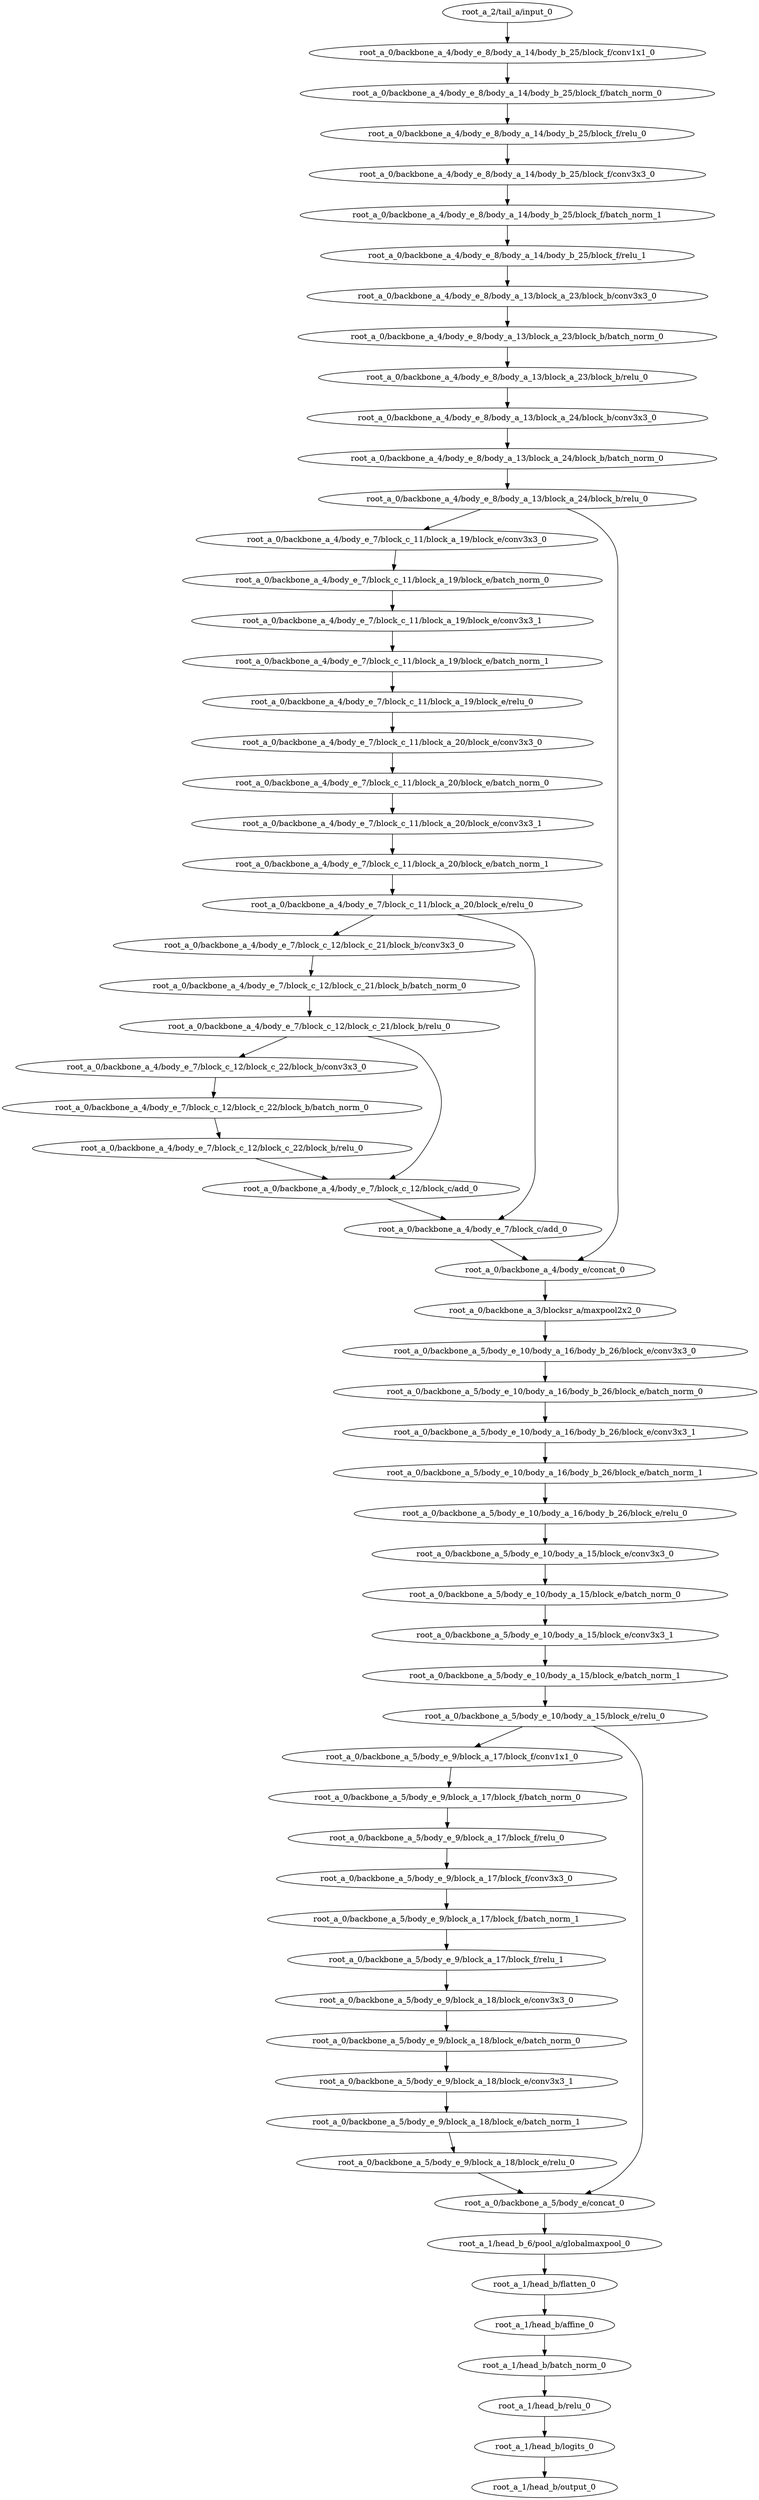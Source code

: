digraph root_a {
	"root_a_2/tail_a/input_0"
	"root_a_0/backbone_a_4/body_e_8/body_a_14/body_b_25/block_f/conv1x1_0"
	"root_a_0/backbone_a_4/body_e_8/body_a_14/body_b_25/block_f/batch_norm_0"
	"root_a_0/backbone_a_4/body_e_8/body_a_14/body_b_25/block_f/relu_0"
	"root_a_0/backbone_a_4/body_e_8/body_a_14/body_b_25/block_f/conv3x3_0"
	"root_a_0/backbone_a_4/body_e_8/body_a_14/body_b_25/block_f/batch_norm_1"
	"root_a_0/backbone_a_4/body_e_8/body_a_14/body_b_25/block_f/relu_1"
	"root_a_0/backbone_a_4/body_e_8/body_a_13/block_a_23/block_b/conv3x3_0"
	"root_a_0/backbone_a_4/body_e_8/body_a_13/block_a_23/block_b/batch_norm_0"
	"root_a_0/backbone_a_4/body_e_8/body_a_13/block_a_23/block_b/relu_0"
	"root_a_0/backbone_a_4/body_e_8/body_a_13/block_a_24/block_b/conv3x3_0"
	"root_a_0/backbone_a_4/body_e_8/body_a_13/block_a_24/block_b/batch_norm_0"
	"root_a_0/backbone_a_4/body_e_8/body_a_13/block_a_24/block_b/relu_0"
	"root_a_0/backbone_a_4/body_e_7/block_c_11/block_a_19/block_e/conv3x3_0"
	"root_a_0/backbone_a_4/body_e_7/block_c_11/block_a_19/block_e/batch_norm_0"
	"root_a_0/backbone_a_4/body_e_7/block_c_11/block_a_19/block_e/conv3x3_1"
	"root_a_0/backbone_a_4/body_e_7/block_c_11/block_a_19/block_e/batch_norm_1"
	"root_a_0/backbone_a_4/body_e_7/block_c_11/block_a_19/block_e/relu_0"
	"root_a_0/backbone_a_4/body_e_7/block_c_11/block_a_20/block_e/conv3x3_0"
	"root_a_0/backbone_a_4/body_e_7/block_c_11/block_a_20/block_e/batch_norm_0"
	"root_a_0/backbone_a_4/body_e_7/block_c_11/block_a_20/block_e/conv3x3_1"
	"root_a_0/backbone_a_4/body_e_7/block_c_11/block_a_20/block_e/batch_norm_1"
	"root_a_0/backbone_a_4/body_e_7/block_c_11/block_a_20/block_e/relu_0"
	"root_a_0/backbone_a_4/body_e_7/block_c_12/block_c_21/block_b/conv3x3_0"
	"root_a_0/backbone_a_4/body_e_7/block_c_12/block_c_21/block_b/batch_norm_0"
	"root_a_0/backbone_a_4/body_e_7/block_c_12/block_c_21/block_b/relu_0"
	"root_a_0/backbone_a_4/body_e_7/block_c_12/block_c_22/block_b/conv3x3_0"
	"root_a_0/backbone_a_4/body_e_7/block_c_12/block_c_22/block_b/batch_norm_0"
	"root_a_0/backbone_a_4/body_e_7/block_c_12/block_c_22/block_b/relu_0"
	"root_a_0/backbone_a_4/body_e_7/block_c_12/block_c/add_0"
	"root_a_0/backbone_a_4/body_e_7/block_c/add_0"
	"root_a_0/backbone_a_4/body_e/concat_0"
	"root_a_0/backbone_a_3/blocksr_a/maxpool2x2_0"
	"root_a_0/backbone_a_5/body_e_10/body_a_16/body_b_26/block_e/conv3x3_0"
	"root_a_0/backbone_a_5/body_e_10/body_a_16/body_b_26/block_e/batch_norm_0"
	"root_a_0/backbone_a_5/body_e_10/body_a_16/body_b_26/block_e/conv3x3_1"
	"root_a_0/backbone_a_5/body_e_10/body_a_16/body_b_26/block_e/batch_norm_1"
	"root_a_0/backbone_a_5/body_e_10/body_a_16/body_b_26/block_e/relu_0"
	"root_a_0/backbone_a_5/body_e_10/body_a_15/block_e/conv3x3_0"
	"root_a_0/backbone_a_5/body_e_10/body_a_15/block_e/batch_norm_0"
	"root_a_0/backbone_a_5/body_e_10/body_a_15/block_e/conv3x3_1"
	"root_a_0/backbone_a_5/body_e_10/body_a_15/block_e/batch_norm_1"
	"root_a_0/backbone_a_5/body_e_10/body_a_15/block_e/relu_0"
	"root_a_0/backbone_a_5/body_e_9/block_a_17/block_f/conv1x1_0"
	"root_a_0/backbone_a_5/body_e_9/block_a_17/block_f/batch_norm_0"
	"root_a_0/backbone_a_5/body_e_9/block_a_17/block_f/relu_0"
	"root_a_0/backbone_a_5/body_e_9/block_a_17/block_f/conv3x3_0"
	"root_a_0/backbone_a_5/body_e_9/block_a_17/block_f/batch_norm_1"
	"root_a_0/backbone_a_5/body_e_9/block_a_17/block_f/relu_1"
	"root_a_0/backbone_a_5/body_e_9/block_a_18/block_e/conv3x3_0"
	"root_a_0/backbone_a_5/body_e_9/block_a_18/block_e/batch_norm_0"
	"root_a_0/backbone_a_5/body_e_9/block_a_18/block_e/conv3x3_1"
	"root_a_0/backbone_a_5/body_e_9/block_a_18/block_e/batch_norm_1"
	"root_a_0/backbone_a_5/body_e_9/block_a_18/block_e/relu_0"
	"root_a_0/backbone_a_5/body_e/concat_0"
	"root_a_1/head_b_6/pool_a/globalmaxpool_0"
	"root_a_1/head_b/flatten_0"
	"root_a_1/head_b/affine_0"
	"root_a_1/head_b/batch_norm_0"
	"root_a_1/head_b/relu_0"
	"root_a_1/head_b/logits_0"
	"root_a_1/head_b/output_0"

	"root_a_2/tail_a/input_0" -> "root_a_0/backbone_a_4/body_e_8/body_a_14/body_b_25/block_f/conv1x1_0"
	"root_a_0/backbone_a_4/body_e_8/body_a_14/body_b_25/block_f/conv1x1_0" -> "root_a_0/backbone_a_4/body_e_8/body_a_14/body_b_25/block_f/batch_norm_0"
	"root_a_0/backbone_a_4/body_e_8/body_a_14/body_b_25/block_f/batch_norm_0" -> "root_a_0/backbone_a_4/body_e_8/body_a_14/body_b_25/block_f/relu_0"
	"root_a_0/backbone_a_4/body_e_8/body_a_14/body_b_25/block_f/relu_0" -> "root_a_0/backbone_a_4/body_e_8/body_a_14/body_b_25/block_f/conv3x3_0"
	"root_a_0/backbone_a_4/body_e_8/body_a_14/body_b_25/block_f/conv3x3_0" -> "root_a_0/backbone_a_4/body_e_8/body_a_14/body_b_25/block_f/batch_norm_1"
	"root_a_0/backbone_a_4/body_e_8/body_a_14/body_b_25/block_f/batch_norm_1" -> "root_a_0/backbone_a_4/body_e_8/body_a_14/body_b_25/block_f/relu_1"
	"root_a_0/backbone_a_4/body_e_8/body_a_14/body_b_25/block_f/relu_1" -> "root_a_0/backbone_a_4/body_e_8/body_a_13/block_a_23/block_b/conv3x3_0"
	"root_a_0/backbone_a_4/body_e_8/body_a_13/block_a_23/block_b/conv3x3_0" -> "root_a_0/backbone_a_4/body_e_8/body_a_13/block_a_23/block_b/batch_norm_0"
	"root_a_0/backbone_a_4/body_e_8/body_a_13/block_a_23/block_b/batch_norm_0" -> "root_a_0/backbone_a_4/body_e_8/body_a_13/block_a_23/block_b/relu_0"
	"root_a_0/backbone_a_4/body_e_8/body_a_13/block_a_23/block_b/relu_0" -> "root_a_0/backbone_a_4/body_e_8/body_a_13/block_a_24/block_b/conv3x3_0"
	"root_a_0/backbone_a_4/body_e_8/body_a_13/block_a_24/block_b/conv3x3_0" -> "root_a_0/backbone_a_4/body_e_8/body_a_13/block_a_24/block_b/batch_norm_0"
	"root_a_0/backbone_a_4/body_e_8/body_a_13/block_a_24/block_b/batch_norm_0" -> "root_a_0/backbone_a_4/body_e_8/body_a_13/block_a_24/block_b/relu_0"
	"root_a_0/backbone_a_4/body_e_8/body_a_13/block_a_24/block_b/relu_0" -> "root_a_0/backbone_a_4/body_e_7/block_c_11/block_a_19/block_e/conv3x3_0"
	"root_a_0/backbone_a_4/body_e_7/block_c_11/block_a_19/block_e/conv3x3_0" -> "root_a_0/backbone_a_4/body_e_7/block_c_11/block_a_19/block_e/batch_norm_0"
	"root_a_0/backbone_a_4/body_e_7/block_c_11/block_a_19/block_e/batch_norm_0" -> "root_a_0/backbone_a_4/body_e_7/block_c_11/block_a_19/block_e/conv3x3_1"
	"root_a_0/backbone_a_4/body_e_7/block_c_11/block_a_19/block_e/conv3x3_1" -> "root_a_0/backbone_a_4/body_e_7/block_c_11/block_a_19/block_e/batch_norm_1"
	"root_a_0/backbone_a_4/body_e_7/block_c_11/block_a_19/block_e/batch_norm_1" -> "root_a_0/backbone_a_4/body_e_7/block_c_11/block_a_19/block_e/relu_0"
	"root_a_0/backbone_a_4/body_e_7/block_c_11/block_a_19/block_e/relu_0" -> "root_a_0/backbone_a_4/body_e_7/block_c_11/block_a_20/block_e/conv3x3_0"
	"root_a_0/backbone_a_4/body_e_7/block_c_11/block_a_20/block_e/conv3x3_0" -> "root_a_0/backbone_a_4/body_e_7/block_c_11/block_a_20/block_e/batch_norm_0"
	"root_a_0/backbone_a_4/body_e_7/block_c_11/block_a_20/block_e/batch_norm_0" -> "root_a_0/backbone_a_4/body_e_7/block_c_11/block_a_20/block_e/conv3x3_1"
	"root_a_0/backbone_a_4/body_e_7/block_c_11/block_a_20/block_e/conv3x3_1" -> "root_a_0/backbone_a_4/body_e_7/block_c_11/block_a_20/block_e/batch_norm_1"
	"root_a_0/backbone_a_4/body_e_7/block_c_11/block_a_20/block_e/batch_norm_1" -> "root_a_0/backbone_a_4/body_e_7/block_c_11/block_a_20/block_e/relu_0"
	"root_a_0/backbone_a_4/body_e_7/block_c_11/block_a_20/block_e/relu_0" -> "root_a_0/backbone_a_4/body_e_7/block_c_12/block_c_21/block_b/conv3x3_0"
	"root_a_0/backbone_a_4/body_e_7/block_c_12/block_c_21/block_b/conv3x3_0" -> "root_a_0/backbone_a_4/body_e_7/block_c_12/block_c_21/block_b/batch_norm_0"
	"root_a_0/backbone_a_4/body_e_7/block_c_12/block_c_21/block_b/batch_norm_0" -> "root_a_0/backbone_a_4/body_e_7/block_c_12/block_c_21/block_b/relu_0"
	"root_a_0/backbone_a_4/body_e_7/block_c_12/block_c_21/block_b/relu_0" -> "root_a_0/backbone_a_4/body_e_7/block_c_12/block_c_22/block_b/conv3x3_0"
	"root_a_0/backbone_a_4/body_e_7/block_c_12/block_c_22/block_b/conv3x3_0" -> "root_a_0/backbone_a_4/body_e_7/block_c_12/block_c_22/block_b/batch_norm_0"
	"root_a_0/backbone_a_4/body_e_7/block_c_12/block_c_22/block_b/batch_norm_0" -> "root_a_0/backbone_a_4/body_e_7/block_c_12/block_c_22/block_b/relu_0"
	"root_a_0/backbone_a_4/body_e_7/block_c_12/block_c_22/block_b/relu_0" -> "root_a_0/backbone_a_4/body_e_7/block_c_12/block_c/add_0"
	"root_a_0/backbone_a_4/body_e_7/block_c_12/block_c_21/block_b/relu_0" -> "root_a_0/backbone_a_4/body_e_7/block_c_12/block_c/add_0"
	"root_a_0/backbone_a_4/body_e_7/block_c_11/block_a_20/block_e/relu_0" -> "root_a_0/backbone_a_4/body_e_7/block_c/add_0"
	"root_a_0/backbone_a_4/body_e_7/block_c_12/block_c/add_0" -> "root_a_0/backbone_a_4/body_e_7/block_c/add_0"
	"root_a_0/backbone_a_4/body_e_8/body_a_13/block_a_24/block_b/relu_0" -> "root_a_0/backbone_a_4/body_e/concat_0"
	"root_a_0/backbone_a_4/body_e_7/block_c/add_0" -> "root_a_0/backbone_a_4/body_e/concat_0"
	"root_a_0/backbone_a_4/body_e/concat_0" -> "root_a_0/backbone_a_3/blocksr_a/maxpool2x2_0"
	"root_a_0/backbone_a_3/blocksr_a/maxpool2x2_0" -> "root_a_0/backbone_a_5/body_e_10/body_a_16/body_b_26/block_e/conv3x3_0"
	"root_a_0/backbone_a_5/body_e_10/body_a_16/body_b_26/block_e/conv3x3_0" -> "root_a_0/backbone_a_5/body_e_10/body_a_16/body_b_26/block_e/batch_norm_0"
	"root_a_0/backbone_a_5/body_e_10/body_a_16/body_b_26/block_e/batch_norm_0" -> "root_a_0/backbone_a_5/body_e_10/body_a_16/body_b_26/block_e/conv3x3_1"
	"root_a_0/backbone_a_5/body_e_10/body_a_16/body_b_26/block_e/conv3x3_1" -> "root_a_0/backbone_a_5/body_e_10/body_a_16/body_b_26/block_e/batch_norm_1"
	"root_a_0/backbone_a_5/body_e_10/body_a_16/body_b_26/block_e/batch_norm_1" -> "root_a_0/backbone_a_5/body_e_10/body_a_16/body_b_26/block_e/relu_0"
	"root_a_0/backbone_a_5/body_e_10/body_a_16/body_b_26/block_e/relu_0" -> "root_a_0/backbone_a_5/body_e_10/body_a_15/block_e/conv3x3_0"
	"root_a_0/backbone_a_5/body_e_10/body_a_15/block_e/conv3x3_0" -> "root_a_0/backbone_a_5/body_e_10/body_a_15/block_e/batch_norm_0"
	"root_a_0/backbone_a_5/body_e_10/body_a_15/block_e/batch_norm_0" -> "root_a_0/backbone_a_5/body_e_10/body_a_15/block_e/conv3x3_1"
	"root_a_0/backbone_a_5/body_e_10/body_a_15/block_e/conv3x3_1" -> "root_a_0/backbone_a_5/body_e_10/body_a_15/block_e/batch_norm_1"
	"root_a_0/backbone_a_5/body_e_10/body_a_15/block_e/batch_norm_1" -> "root_a_0/backbone_a_5/body_e_10/body_a_15/block_e/relu_0"
	"root_a_0/backbone_a_5/body_e_10/body_a_15/block_e/relu_0" -> "root_a_0/backbone_a_5/body_e_9/block_a_17/block_f/conv1x1_0"
	"root_a_0/backbone_a_5/body_e_9/block_a_17/block_f/conv1x1_0" -> "root_a_0/backbone_a_5/body_e_9/block_a_17/block_f/batch_norm_0"
	"root_a_0/backbone_a_5/body_e_9/block_a_17/block_f/batch_norm_0" -> "root_a_0/backbone_a_5/body_e_9/block_a_17/block_f/relu_0"
	"root_a_0/backbone_a_5/body_e_9/block_a_17/block_f/relu_0" -> "root_a_0/backbone_a_5/body_e_9/block_a_17/block_f/conv3x3_0"
	"root_a_0/backbone_a_5/body_e_9/block_a_17/block_f/conv3x3_0" -> "root_a_0/backbone_a_5/body_e_9/block_a_17/block_f/batch_norm_1"
	"root_a_0/backbone_a_5/body_e_9/block_a_17/block_f/batch_norm_1" -> "root_a_0/backbone_a_5/body_e_9/block_a_17/block_f/relu_1"
	"root_a_0/backbone_a_5/body_e_9/block_a_17/block_f/relu_1" -> "root_a_0/backbone_a_5/body_e_9/block_a_18/block_e/conv3x3_0"
	"root_a_0/backbone_a_5/body_e_9/block_a_18/block_e/conv3x3_0" -> "root_a_0/backbone_a_5/body_e_9/block_a_18/block_e/batch_norm_0"
	"root_a_0/backbone_a_5/body_e_9/block_a_18/block_e/batch_norm_0" -> "root_a_0/backbone_a_5/body_e_9/block_a_18/block_e/conv3x3_1"
	"root_a_0/backbone_a_5/body_e_9/block_a_18/block_e/conv3x3_1" -> "root_a_0/backbone_a_5/body_e_9/block_a_18/block_e/batch_norm_1"
	"root_a_0/backbone_a_5/body_e_9/block_a_18/block_e/batch_norm_1" -> "root_a_0/backbone_a_5/body_e_9/block_a_18/block_e/relu_0"
	"root_a_0/backbone_a_5/body_e_10/body_a_15/block_e/relu_0" -> "root_a_0/backbone_a_5/body_e/concat_0"
	"root_a_0/backbone_a_5/body_e_9/block_a_18/block_e/relu_0" -> "root_a_0/backbone_a_5/body_e/concat_0"
	"root_a_0/backbone_a_5/body_e/concat_0" -> "root_a_1/head_b_6/pool_a/globalmaxpool_0"
	"root_a_1/head_b_6/pool_a/globalmaxpool_0" -> "root_a_1/head_b/flatten_0"
	"root_a_1/head_b/flatten_0" -> "root_a_1/head_b/affine_0"
	"root_a_1/head_b/affine_0" -> "root_a_1/head_b/batch_norm_0"
	"root_a_1/head_b/batch_norm_0" -> "root_a_1/head_b/relu_0"
	"root_a_1/head_b/relu_0" -> "root_a_1/head_b/logits_0"
	"root_a_1/head_b/logits_0" -> "root_a_1/head_b/output_0"

}